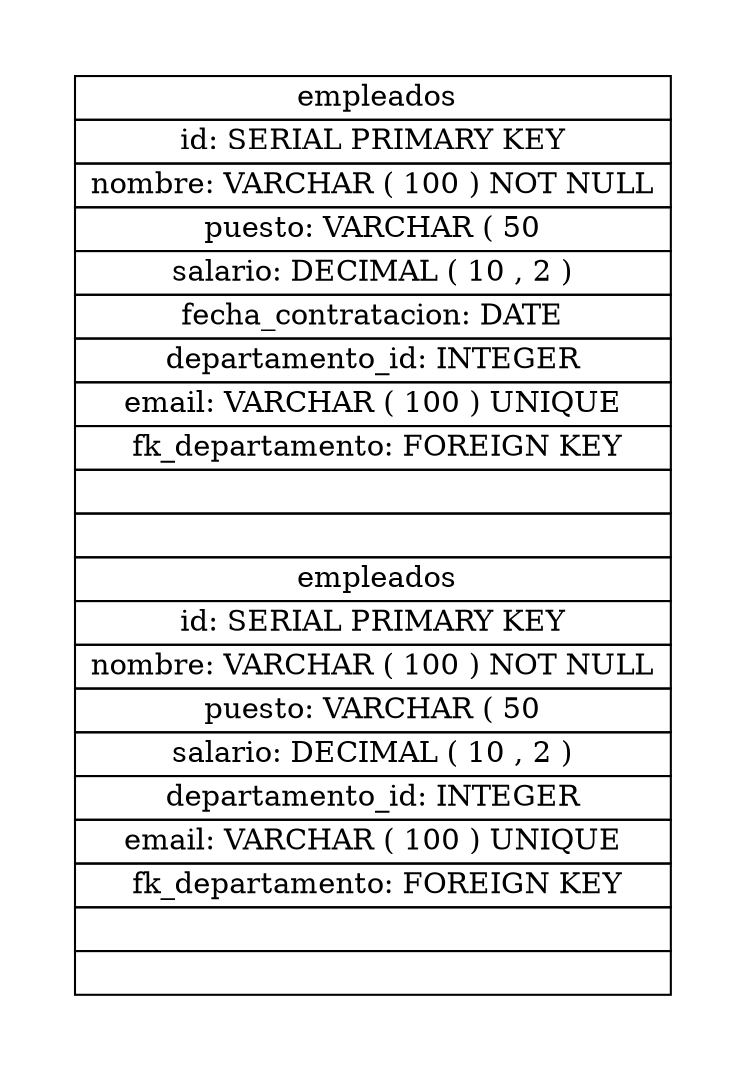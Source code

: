 digraph {
  graph [pad="0.5", nodesep="0.5", ranksep="2" ]  //  splines=ortho]
  node  [shape=plain]
 // rankdir=LR;  // makes a very small difference

Foo [label=<
<table border="0" cellborder="1" cellspacing="0">
  <tr>  <td> empleados</td></tr>
  <tr>  <td> id: SERIAL PRIMARY KEY </td></tr>
  <tr>  <td> nombre: VARCHAR ( 100 ) NOT NULL </td></tr>
  <tr>  <td> puesto: VARCHAR ( 50 </td></tr>
  <tr>  <td> salario: DECIMAL ( 10 , 2 ) </td></tr>
  <tr>  <td> fecha_contratacion: DATE </td></tr>
  <tr>  <td> departamento_id: INTEGER </td></tr>
  <tr>  <td> email: VARCHAR ( 100 ) UNIQUE </td></tr>
  <tr>  <td> fk_departamento: FOREIGN KEY</td></tr>
  <tr>  <td> </td></tr>
  <tr>  <td> </td></tr>
  <tr>  <td> empleados</td></tr>
  <tr>  <td> id: SERIAL PRIMARY KEY </td></tr>
  <tr>  <td> nombre: VARCHAR ( 100 ) NOT NULL </td></tr>
  <tr>  <td> puesto: VARCHAR ( 50 </td></tr>
  <tr>  <td> salario: DECIMAL ( 10 , 2 ) </td></tr>
  <tr>  <td> departamento_id: INTEGER </td></tr>
  <tr>  <td> email: VARCHAR ( 100 ) UNIQUE </td></tr>
  <tr>  <td> fk_departamento: FOREIGN KEY</td></tr>
  <tr>  <td> </td></tr>
  <tr>  <td> </td></tr>
</table>>];


}